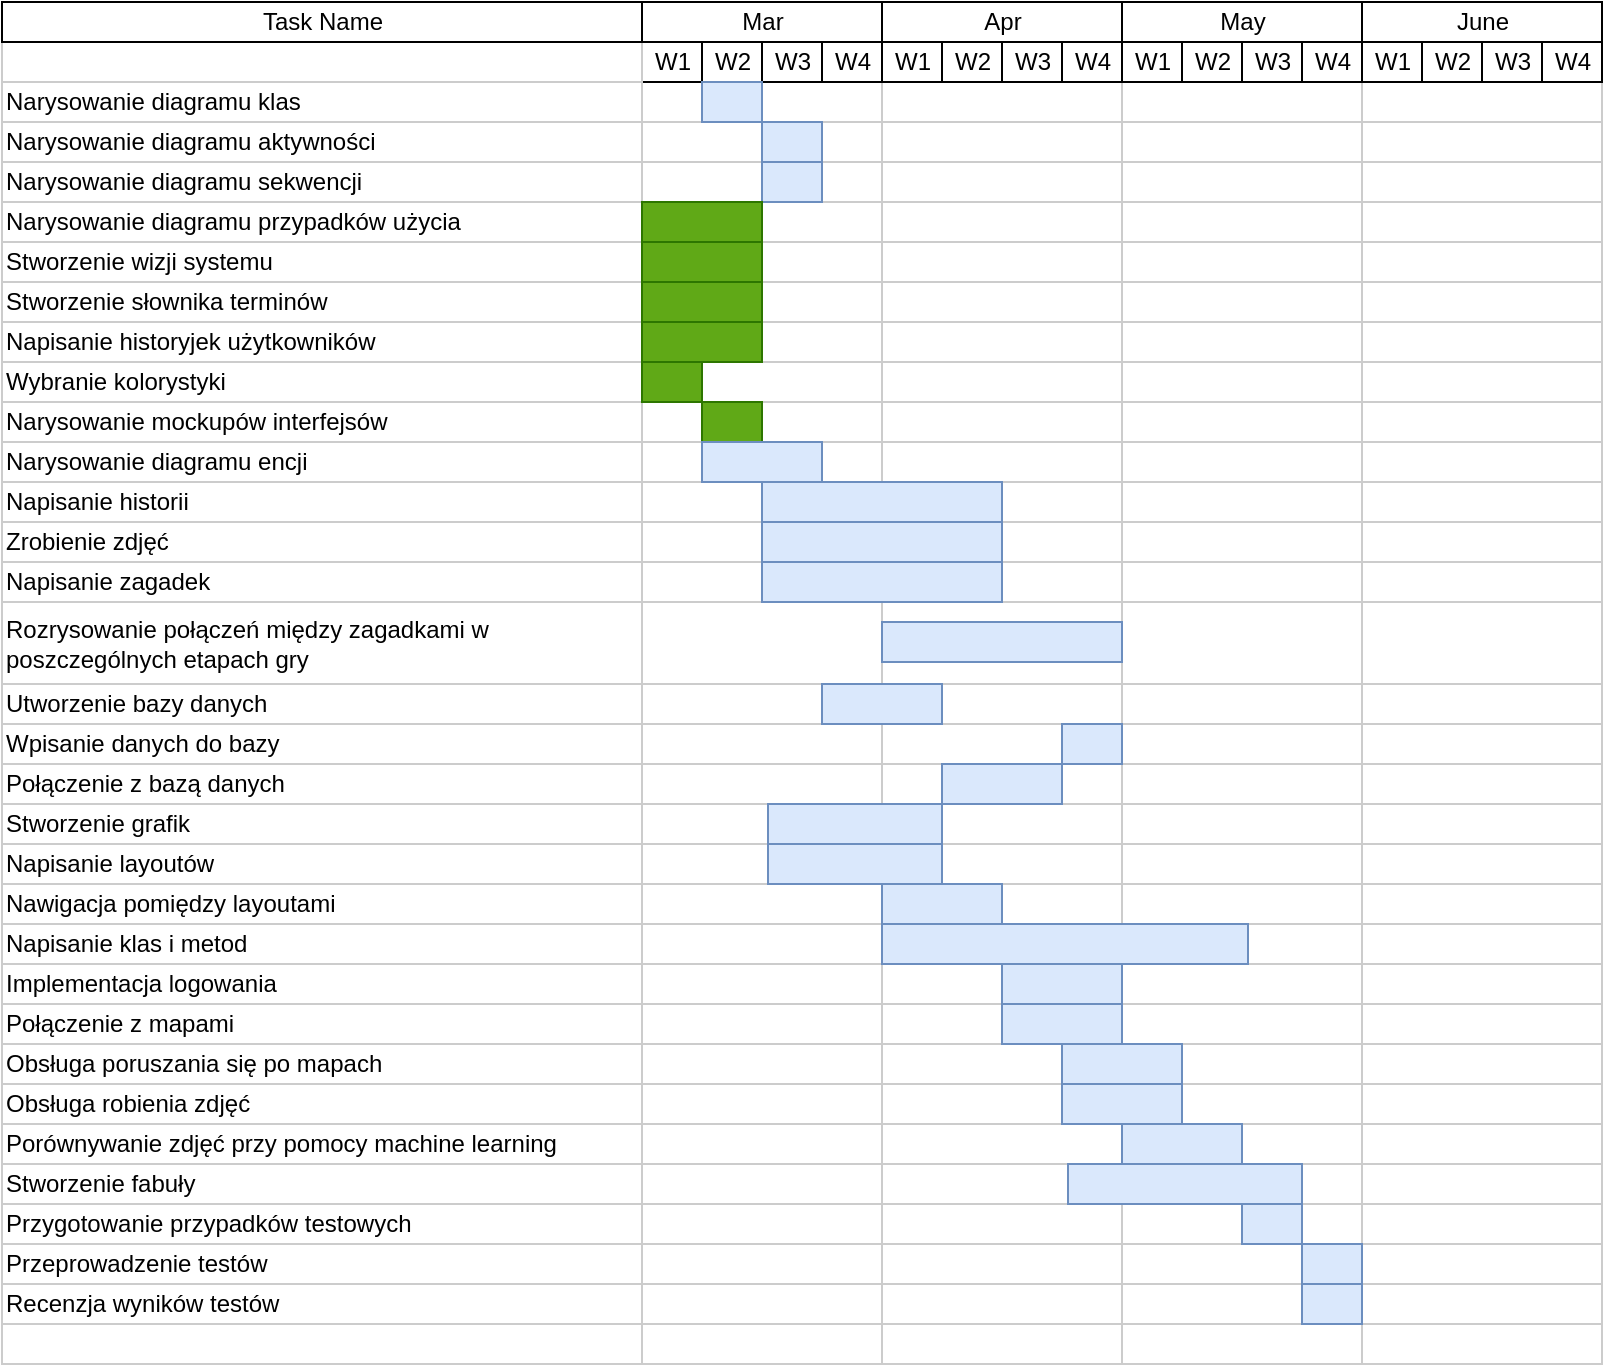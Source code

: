 <mxfile version="12.9.4" type="github">
  <diagram name="Page-1" id="2c4490ee-f0b8-94ab-5012-d5dc3445f7a3">
    <mxGraphModel dx="1038" dy="531" grid="1" gridSize="10" guides="1" tooltips="1" connect="0" arrows="1" fold="1" page="1" pageScale="1.5" pageWidth="1169" pageHeight="826" background="#ffffff" math="0" shadow="0">
      <root>
        <mxCell id="0" style=";html=1;" />
        <mxCell id="1" style=";html=1;" parent="0" />
        <mxCell id="67c90442a009f359-279" value="Mar" style="strokeWidth=1;fontStyle=0;html=1;" parent="1" vertex="1">
          <mxGeometry x="397" y="20" width="120" height="20" as="geometry" />
        </mxCell>
        <mxCell id="7a8b956e7d50b54d-104" value="Apr" style="strokeWidth=1;fontStyle=0;html=1;" parent="1" vertex="1">
          <mxGeometry x="517" y="20" width="120" height="20" as="geometry" />
        </mxCell>
        <mxCell id="7a8b956e7d50b54d-109" value="May" style="strokeWidth=1;fontStyle=0;html=1;" parent="1" vertex="1">
          <mxGeometry x="637" y="20" width="120" height="20" as="geometry" />
        </mxCell>
        <mxCell id="7a8b956e7d50b54d-114" value="June" style="strokeWidth=1;fontStyle=0;html=1;" parent="1" vertex="1">
          <mxGeometry x="757" y="20" width="120" height="20" as="geometry" />
        </mxCell>
        <mxCell id="7a8b956e7d50b54d-193" value="" style="align=left;strokeColor=#CCCCCC;html=1;" parent="1" vertex="1">
          <mxGeometry x="397" y="60" width="120" height="20" as="geometry" />
        </mxCell>
        <mxCell id="7a8b956e7d50b54d-194" value="" style="align=left;strokeColor=#CCCCCC;html=1;" parent="1" vertex="1">
          <mxGeometry x="397" y="80" width="120" height="20" as="geometry" />
        </mxCell>
        <mxCell id="7a8b956e7d50b54d-195" value="" style="align=left;strokeColor=#CCCCCC;html=1;" parent="1" vertex="1">
          <mxGeometry x="397" y="100" width="120" height="20" as="geometry" />
        </mxCell>
        <mxCell id="7a8b956e7d50b54d-196" value="" style="align=left;strokeColor=#CCCCCC;html=1;" parent="1" vertex="1">
          <mxGeometry x="397" y="120" width="120" height="20" as="geometry" />
        </mxCell>
        <mxCell id="7a8b956e7d50b54d-197" value="" style="align=left;strokeColor=#CCCCCC;html=1;" parent="1" vertex="1">
          <mxGeometry x="397" y="140" width="120" height="20" as="geometry" />
        </mxCell>
        <mxCell id="7a8b956e7d50b54d-198" value="" style="align=left;strokeColor=#CCCCCC;html=1;" parent="1" vertex="1">
          <mxGeometry x="397" y="160" width="120" height="20" as="geometry" />
        </mxCell>
        <mxCell id="7a8b956e7d50b54d-199" value="" style="align=left;strokeColor=#CCCCCC;html=1;" parent="1" vertex="1">
          <mxGeometry x="397" y="180" width="120" height="20" as="geometry" />
        </mxCell>
        <mxCell id="7a8b956e7d50b54d-200" value="" style="align=left;strokeColor=#CCCCCC;html=1;" parent="1" vertex="1">
          <mxGeometry x="397" y="200" width="120" height="20" as="geometry" />
        </mxCell>
        <mxCell id="7a8b956e7d50b54d-201" value="" style="align=left;strokeColor=#CCCCCC;html=1;" parent="1" vertex="1">
          <mxGeometry x="397" y="220" width="120" height="20" as="geometry" />
        </mxCell>
        <mxCell id="7a8b956e7d50b54d-202" value="" style="align=left;strokeColor=#CCCCCC;html=1;" parent="1" vertex="1">
          <mxGeometry x="397" y="240" width="120" height="20" as="geometry" />
        </mxCell>
        <mxCell id="7a8b956e7d50b54d-203" value="" style="align=left;strokeColor=#CCCCCC;html=1;" parent="1" vertex="1">
          <mxGeometry x="397" y="260" width="120" height="20" as="geometry" />
        </mxCell>
        <mxCell id="7a8b956e7d50b54d-204" value="" style="align=left;strokeColor=#CCCCCC;html=1;" parent="1" vertex="1">
          <mxGeometry x="397" y="280" width="120" height="20" as="geometry" />
        </mxCell>
        <mxCell id="7a8b956e7d50b54d-205" value="" style="align=left;strokeColor=#CCCCCC;html=1;" parent="1" vertex="1">
          <mxGeometry x="397" y="300" width="120" height="20" as="geometry" />
        </mxCell>
        <mxCell id="7a8b956e7d50b54d-206" value="" style="align=left;strokeColor=#CCCCCC;html=1;" parent="1" vertex="1">
          <mxGeometry x="397" y="320" width="120" height="41" as="geometry" />
        </mxCell>
        <mxCell id="7a8b956e7d50b54d-207" value="" style="align=left;strokeColor=#CCCCCC;html=1;" parent="1" vertex="1">
          <mxGeometry x="397" y="361" width="120" height="20" as="geometry" />
        </mxCell>
        <mxCell id="7a8b956e7d50b54d-208" value="" style="align=left;strokeColor=#CCCCCC;html=1;" parent="1" vertex="1">
          <mxGeometry x="397" y="381" width="120" height="20" as="geometry" />
        </mxCell>
        <mxCell id="7a8b956e7d50b54d-209" value="" style="align=left;strokeColor=#CCCCCC;html=1;" parent="1" vertex="1">
          <mxGeometry x="517" y="60" width="120" height="20" as="geometry" />
        </mxCell>
        <mxCell id="7a8b956e7d50b54d-210" value="" style="align=left;strokeColor=#CCCCCC;html=1;" parent="1" vertex="1">
          <mxGeometry x="517" y="80" width="120" height="20" as="geometry" />
        </mxCell>
        <mxCell id="7a8b956e7d50b54d-211" value="" style="align=left;strokeColor=#CCCCCC;html=1;" parent="1" vertex="1">
          <mxGeometry x="517" y="100" width="120" height="20" as="geometry" />
        </mxCell>
        <mxCell id="7a8b956e7d50b54d-212" value="" style="align=left;strokeColor=#CCCCCC;html=1;" parent="1" vertex="1">
          <mxGeometry x="517" y="120" width="120" height="20" as="geometry" />
        </mxCell>
        <mxCell id="7a8b956e7d50b54d-213" value="" style="align=left;strokeColor=#CCCCCC;html=1;" parent="1" vertex="1">
          <mxGeometry x="517" y="140" width="120" height="20" as="geometry" />
        </mxCell>
        <mxCell id="7a8b956e7d50b54d-214" value="" style="align=left;strokeColor=#CCCCCC;html=1;" parent="1" vertex="1">
          <mxGeometry x="517" y="160" width="120" height="20" as="geometry" />
        </mxCell>
        <mxCell id="7a8b956e7d50b54d-215" value="" style="align=left;strokeColor=#CCCCCC;html=1;" parent="1" vertex="1">
          <mxGeometry x="517" y="180" width="120" height="20" as="geometry" />
        </mxCell>
        <mxCell id="7a8b956e7d50b54d-216" value="" style="align=left;strokeColor=#CCCCCC;html=1;" parent="1" vertex="1">
          <mxGeometry x="517" y="200" width="120" height="20" as="geometry" />
        </mxCell>
        <mxCell id="7a8b956e7d50b54d-217" value="" style="align=left;strokeColor=#CCCCCC;html=1;" parent="1" vertex="1">
          <mxGeometry x="517" y="220" width="120" height="20" as="geometry" />
        </mxCell>
        <mxCell id="7a8b956e7d50b54d-218" value="" style="align=left;strokeColor=#CCCCCC;html=1;" parent="1" vertex="1">
          <mxGeometry x="517" y="240" width="120" height="20" as="geometry" />
        </mxCell>
        <mxCell id="7a8b956e7d50b54d-219" value="" style="align=left;strokeColor=#CCCCCC;html=1;" parent="1" vertex="1">
          <mxGeometry x="517" y="260" width="120" height="20" as="geometry" />
        </mxCell>
        <mxCell id="7a8b956e7d50b54d-220" value="" style="align=left;strokeColor=#CCCCCC;html=1;" parent="1" vertex="1">
          <mxGeometry x="517" y="280" width="120" height="20" as="geometry" />
        </mxCell>
        <mxCell id="7a8b956e7d50b54d-221" value="" style="align=left;strokeColor=#CCCCCC;html=1;" parent="1" vertex="1">
          <mxGeometry x="517" y="300" width="120" height="20" as="geometry" />
        </mxCell>
        <mxCell id="7a8b956e7d50b54d-222" value="" style="align=left;strokeColor=#CCCCCC;html=1;" parent="1" vertex="1">
          <mxGeometry x="517" y="320" width="120" height="41" as="geometry" />
        </mxCell>
        <mxCell id="7a8b956e7d50b54d-223" value="" style="align=left;strokeColor=#CCCCCC;html=1;" parent="1" vertex="1">
          <mxGeometry x="517" y="361" width="120" height="20" as="geometry" />
        </mxCell>
        <mxCell id="7a8b956e7d50b54d-224" value="" style="align=left;strokeColor=#CCCCCC;html=1;" parent="1" vertex="1">
          <mxGeometry x="517" y="381" width="120" height="20" as="geometry" />
        </mxCell>
        <mxCell id="7a8b956e7d50b54d-225" value="" style="align=left;strokeColor=#CCCCCC;html=1;" parent="1" vertex="1">
          <mxGeometry x="637" y="60" width="120" height="20" as="geometry" />
        </mxCell>
        <mxCell id="7a8b956e7d50b54d-226" value="" style="align=left;strokeColor=#CCCCCC;html=1;" parent="1" vertex="1">
          <mxGeometry x="637" y="80" width="120" height="20" as="geometry" />
        </mxCell>
        <mxCell id="7a8b956e7d50b54d-227" value="" style="align=left;strokeColor=#CCCCCC;html=1;" parent="1" vertex="1">
          <mxGeometry x="637" y="100" width="120" height="20" as="geometry" />
        </mxCell>
        <mxCell id="7a8b956e7d50b54d-228" value="" style="align=left;strokeColor=#CCCCCC;html=1;" parent="1" vertex="1">
          <mxGeometry x="637" y="120" width="120" height="20" as="geometry" />
        </mxCell>
        <mxCell id="7a8b956e7d50b54d-229" value="" style="align=left;strokeColor=#CCCCCC;html=1;" parent="1" vertex="1">
          <mxGeometry x="637" y="140" width="120" height="20" as="geometry" />
        </mxCell>
        <mxCell id="7a8b956e7d50b54d-230" value="" style="align=left;strokeColor=#CCCCCC;html=1;" parent="1" vertex="1">
          <mxGeometry x="637" y="160" width="120" height="20" as="geometry" />
        </mxCell>
        <mxCell id="7a8b956e7d50b54d-231" value="" style="align=left;strokeColor=#CCCCCC;html=1;" parent="1" vertex="1">
          <mxGeometry x="637" y="180" width="120" height="20" as="geometry" />
        </mxCell>
        <mxCell id="7a8b956e7d50b54d-232" value="" style="align=left;strokeColor=#CCCCCC;html=1;" parent="1" vertex="1">
          <mxGeometry x="637" y="200" width="120" height="20" as="geometry" />
        </mxCell>
        <mxCell id="7a8b956e7d50b54d-233" value="" style="align=left;strokeColor=#CCCCCC;html=1;" parent="1" vertex="1">
          <mxGeometry x="637" y="220" width="120" height="20" as="geometry" />
        </mxCell>
        <mxCell id="7a8b956e7d50b54d-234" value="" style="align=left;strokeColor=#CCCCCC;html=1;" parent="1" vertex="1">
          <mxGeometry x="637" y="240" width="120" height="20" as="geometry" />
        </mxCell>
        <mxCell id="7a8b956e7d50b54d-235" value="" style="align=left;strokeColor=#CCCCCC;html=1;" parent="1" vertex="1">
          <mxGeometry x="637" y="260" width="120" height="20" as="geometry" />
        </mxCell>
        <mxCell id="7a8b956e7d50b54d-236" value="" style="align=left;strokeColor=#CCCCCC;html=1;" parent="1" vertex="1">
          <mxGeometry x="637" y="280" width="120" height="20" as="geometry" />
        </mxCell>
        <mxCell id="7a8b956e7d50b54d-237" value="" style="align=left;strokeColor=#CCCCCC;html=1;" parent="1" vertex="1">
          <mxGeometry x="637" y="300" width="120" height="20" as="geometry" />
        </mxCell>
        <mxCell id="7a8b956e7d50b54d-238" value="" style="align=left;strokeColor=#CCCCCC;html=1;" parent="1" vertex="1">
          <mxGeometry x="637" y="320" width="120" height="41" as="geometry" />
        </mxCell>
        <mxCell id="7a8b956e7d50b54d-239" value="" style="align=left;strokeColor=#CCCCCC;html=1;" parent="1" vertex="1">
          <mxGeometry x="637" y="361" width="120" height="20" as="geometry" />
        </mxCell>
        <mxCell id="7a8b956e7d50b54d-240" value="" style="align=left;strokeColor=#CCCCCC;html=1;" parent="1" vertex="1">
          <mxGeometry x="637" y="381" width="120" height="20" as="geometry" />
        </mxCell>
        <mxCell id="7a8b956e7d50b54d-241" value="" style="align=left;strokeColor=#CCCCCC;html=1;" parent="1" vertex="1">
          <mxGeometry x="757" y="60" width="120" height="20" as="geometry" />
        </mxCell>
        <mxCell id="7a8b956e7d50b54d-242" value="" style="align=left;strokeColor=#CCCCCC;html=1;" parent="1" vertex="1">
          <mxGeometry x="757" y="80" width="120" height="20" as="geometry" />
        </mxCell>
        <mxCell id="7a8b956e7d50b54d-243" value="" style="align=left;strokeColor=#CCCCCC;html=1;" parent="1" vertex="1">
          <mxGeometry x="757" y="100" width="120" height="20" as="geometry" />
        </mxCell>
        <mxCell id="7a8b956e7d50b54d-244" value="" style="align=left;strokeColor=#CCCCCC;html=1;" parent="1" vertex="1">
          <mxGeometry x="757" y="120" width="120" height="20" as="geometry" />
        </mxCell>
        <mxCell id="7a8b956e7d50b54d-245" value="" style="align=left;strokeColor=#CCCCCC;html=1;" parent="1" vertex="1">
          <mxGeometry x="757" y="140" width="120" height="20" as="geometry" />
        </mxCell>
        <mxCell id="7a8b956e7d50b54d-246" value="" style="align=left;strokeColor=#CCCCCC;html=1;" parent="1" vertex="1">
          <mxGeometry x="757" y="160" width="120" height="20" as="geometry" />
        </mxCell>
        <mxCell id="7a8b956e7d50b54d-247" value="" style="align=left;strokeColor=#CCCCCC;html=1;" parent="1" vertex="1">
          <mxGeometry x="757" y="180" width="120" height="20" as="geometry" />
        </mxCell>
        <mxCell id="7a8b956e7d50b54d-248" value="" style="align=left;strokeColor=#CCCCCC;html=1;" parent="1" vertex="1">
          <mxGeometry x="757" y="200" width="120" height="20" as="geometry" />
        </mxCell>
        <mxCell id="7a8b956e7d50b54d-249" value="" style="align=left;strokeColor=#CCCCCC;html=1;" parent="1" vertex="1">
          <mxGeometry x="757" y="220" width="120" height="20" as="geometry" />
        </mxCell>
        <mxCell id="7a8b956e7d50b54d-250" value="" style="align=left;strokeColor=#CCCCCC;html=1;" parent="1" vertex="1">
          <mxGeometry x="757" y="240" width="120" height="20" as="geometry" />
        </mxCell>
        <mxCell id="7a8b956e7d50b54d-251" value="" style="align=left;strokeColor=#CCCCCC;html=1;" parent="1" vertex="1">
          <mxGeometry x="757" y="260" width="120" height="20" as="geometry" />
        </mxCell>
        <mxCell id="7a8b956e7d50b54d-252" value="" style="align=left;strokeColor=#CCCCCC;html=1;" parent="1" vertex="1">
          <mxGeometry x="757" y="280" width="120" height="20" as="geometry" />
        </mxCell>
        <mxCell id="7a8b956e7d50b54d-253" value="" style="align=left;strokeColor=#CCCCCC;html=1;" parent="1" vertex="1">
          <mxGeometry x="757" y="300" width="120" height="20" as="geometry" />
        </mxCell>
        <mxCell id="7a8b956e7d50b54d-254" value="" style="align=left;strokeColor=#CCCCCC;html=1;" parent="1" vertex="1">
          <mxGeometry x="757" y="320" width="120" height="41" as="geometry" />
        </mxCell>
        <mxCell id="7a8b956e7d50b54d-255" value="" style="align=left;strokeColor=#CCCCCC;html=1;" parent="1" vertex="1">
          <mxGeometry x="757" y="361" width="120" height="20" as="geometry" />
        </mxCell>
        <mxCell id="7a8b956e7d50b54d-256" value="" style="align=left;strokeColor=#CCCCCC;html=1;" parent="1" vertex="1">
          <mxGeometry x="757" y="381" width="120" height="20" as="geometry" />
        </mxCell>
        <mxCell id="7a8b956e7d50b54d-100" value="W1" style="strokeWidth=1;fontStyle=0;html=1;" parent="1" vertex="1">
          <mxGeometry x="397" y="40" width="30" height="20" as="geometry" />
        </mxCell>
        <mxCell id="7a8b956e7d50b54d-101" value="W2" style="strokeWidth=1;fontStyle=0;html=1;imageWidth=24;" parent="1" vertex="1">
          <mxGeometry x="427" y="40" width="30" height="20" as="geometry" />
        </mxCell>
        <mxCell id="7a8b956e7d50b54d-102" value="W3" style="strokeWidth=1;fontStyle=0;html=1;" parent="1" vertex="1">
          <mxGeometry x="457" y="40" width="30" height="20" as="geometry" />
        </mxCell>
        <mxCell id="7a8b956e7d50b54d-103" value="W4" style="strokeWidth=1;fontStyle=0;html=1;" parent="1" vertex="1">
          <mxGeometry x="487" y="40" width="30" height="20" as="geometry" />
        </mxCell>
        <mxCell id="7a8b956e7d50b54d-105" value="W1" style="strokeWidth=1;fontStyle=0;html=1;" parent="1" vertex="1">
          <mxGeometry x="517" y="40" width="30" height="20" as="geometry" />
        </mxCell>
        <mxCell id="7a8b956e7d50b54d-106" value="W2" style="strokeWidth=1;fontStyle=0;html=1;" parent="1" vertex="1">
          <mxGeometry x="547" y="40" width="30" height="20" as="geometry" />
        </mxCell>
        <mxCell id="7a8b956e7d50b54d-107" value="W3" style="strokeWidth=1;fontStyle=0;html=1;" parent="1" vertex="1">
          <mxGeometry x="577" y="40" width="30" height="20" as="geometry" />
        </mxCell>
        <mxCell id="7a8b956e7d50b54d-108" value="W4" style="strokeWidth=1;fontStyle=0;html=1;" parent="1" vertex="1">
          <mxGeometry x="607" y="40" width="30" height="20" as="geometry" />
        </mxCell>
        <mxCell id="7a8b956e7d50b54d-110" value="W1" style="strokeWidth=1;fontStyle=0;html=1;" parent="1" vertex="1">
          <mxGeometry x="637" y="40" width="30" height="20" as="geometry" />
        </mxCell>
        <mxCell id="7a8b956e7d50b54d-111" value="W2" style="strokeWidth=1;fontStyle=0;html=1;" parent="1" vertex="1">
          <mxGeometry x="667" y="40" width="30" height="20" as="geometry" />
        </mxCell>
        <mxCell id="7a8b956e7d50b54d-112" value="W3" style="strokeWidth=1;fontStyle=0;html=1;" parent="1" vertex="1">
          <mxGeometry x="697" y="40" width="30" height="20" as="geometry" />
        </mxCell>
        <mxCell id="7a8b956e7d50b54d-113" value="W4" style="strokeWidth=1;fontStyle=0;html=1;" parent="1" vertex="1">
          <mxGeometry x="727" y="40" width="30" height="20" as="geometry" />
        </mxCell>
        <mxCell id="7a8b956e7d50b54d-115" value="W1" style="strokeWidth=1;fontStyle=0;html=1;" parent="1" vertex="1">
          <mxGeometry x="757" y="40" width="30" height="20" as="geometry" />
        </mxCell>
        <mxCell id="7a8b956e7d50b54d-116" value="W2" style="strokeWidth=1;fontStyle=0;html=1;" parent="1" vertex="1">
          <mxGeometry x="787" y="40" width="30" height="20" as="geometry" />
        </mxCell>
        <mxCell id="7a8b956e7d50b54d-117" value="W3" style="strokeWidth=1;fontStyle=0;html=1;" parent="1" vertex="1">
          <mxGeometry x="817" y="40" width="30" height="20" as="geometry" />
        </mxCell>
        <mxCell id="7a8b956e7d50b54d-118" value="W4" style="strokeWidth=1;fontStyle=0;html=1;" parent="1" vertex="1">
          <mxGeometry x="847" y="40" width="30" height="20" as="geometry" />
        </mxCell>
        <mxCell id="7a8b956e7d50b54d-358" value="" style="align=left;strokeColor=#6c8ebf;html=1;fillColor=#dae8fc;" parent="1" vertex="1">
          <mxGeometry x="427" y="60" width="30" height="20" as="geometry" />
        </mxCell>
        <mxCell id="7a8b956e7d50b54d-359" value="" style="align=left;strokeColor=#6c8ebf;html=1;fillColor=#dae8fc;" parent="1" vertex="1">
          <mxGeometry x="457" y="80" width="30" height="20" as="geometry" />
        </mxCell>
        <mxCell id="7a8b956e7d50b54d-360" value="" style="align=left;strokeColor=#6c8ebf;html=1;fillColor=#dae8fc;" parent="1" vertex="1">
          <mxGeometry x="457" y="100" width="30" height="20" as="geometry" />
        </mxCell>
        <mxCell id="xku63MTmwabZHnDBrseJ-1" value="" style="align=left;strokeColor=#CCCCCC;html=1;" parent="1" vertex="1">
          <mxGeometry x="77.0" y="40.0" width="320.0" height="20.0" as="geometry" />
        </mxCell>
        <mxCell id="xku63MTmwabZHnDBrseJ-2" value="Narysowanie diagramu klas" style="align=left;strokeColor=#CCCCCC;html=1;" parent="1" vertex="1">
          <mxGeometry x="77" y="60.0" width="320" height="20" as="geometry" />
        </mxCell>
        <mxCell id="xku63MTmwabZHnDBrseJ-3" value="Narysowanie diagramu aktywności" style="align=left;strokeColor=#CCCCCC;html=1;" parent="1" vertex="1">
          <mxGeometry x="77.0" y="80.0" width="320.0" height="20" as="geometry" />
        </mxCell>
        <mxCell id="xku63MTmwabZHnDBrseJ-4" value="Narysowanie diagramu sekwencji" style="align=left;strokeColor=#CCCCCC;html=1;" parent="1" vertex="1">
          <mxGeometry x="77.0" y="100.0" width="320.0" height="20" as="geometry" />
        </mxCell>
        <mxCell id="xku63MTmwabZHnDBrseJ-5" value="Narysowanie diagramu przypadków użycia" style="align=left;strokeColor=#CCCCCC;html=1;" parent="1" vertex="1">
          <mxGeometry x="77.0" y="120.0" width="320.0" height="20" as="geometry" />
        </mxCell>
        <mxCell id="xku63MTmwabZHnDBrseJ-6" value="Stworzenie wizji systemu" style="align=left;strokeColor=#CCCCCC;html=1;" parent="1" vertex="1">
          <mxGeometry x="77.0" y="140.0" width="320.0" height="20" as="geometry" />
        </mxCell>
        <mxCell id="xku63MTmwabZHnDBrseJ-7" value="Task Name" style="strokeWidth=1;fontStyle=0;html=1;" parent="1" vertex="1">
          <mxGeometry x="77" y="20" width="320" height="20" as="geometry" />
        </mxCell>
        <mxCell id="xku63MTmwabZHnDBrseJ-8" value="Stworzenie słownika terminów" style="align=left;strokeColor=#CCCCCC;html=1;" parent="1" vertex="1">
          <mxGeometry x="77.0" y="160.0" width="320.0" height="20" as="geometry" />
        </mxCell>
        <mxCell id="xku63MTmwabZHnDBrseJ-9" value="Napisanie historyjek użytkowników" style="align=left;strokeColor=#CCCCCC;html=1;" parent="1" vertex="1">
          <mxGeometry x="77.0" y="180.0" width="320.0" height="20" as="geometry" />
        </mxCell>
        <mxCell id="xku63MTmwabZHnDBrseJ-10" value="Wybranie kolorystyki" style="align=left;strokeColor=#CCCCCC;html=1;" parent="1" vertex="1">
          <mxGeometry x="77.0" y="200.0" width="320.0" height="20" as="geometry" />
        </mxCell>
        <mxCell id="xku63MTmwabZHnDBrseJ-13" value="Narysowanie mockupów interfejsów" style="align=left;strokeColor=#CCCCCC;html=1;" parent="1" vertex="1">
          <mxGeometry x="77.0" y="220.0" width="320.0" height="20" as="geometry" />
        </mxCell>
        <mxCell id="xku63MTmwabZHnDBrseJ-14" value="Narysowanie diagramu encji" style="align=left;strokeColor=#CCCCCC;html=1;" parent="1" vertex="1">
          <mxGeometry x="77.0" y="240.0" width="320.0" height="20" as="geometry" />
        </mxCell>
        <mxCell id="xku63MTmwabZHnDBrseJ-15" value="Napisanie historii&amp;nbsp;" style="align=left;strokeColor=#CCCCCC;html=1;" parent="1" vertex="1">
          <mxGeometry x="77.0" y="260.0" width="320.0" height="20" as="geometry" />
        </mxCell>
        <mxCell id="xku63MTmwabZHnDBrseJ-16" value="Zrobienie zdjęć" style="align=left;strokeColor=#CCCCCC;html=1;" parent="1" vertex="1">
          <mxGeometry x="77.0" y="280.0" width="320.0" height="20" as="geometry" />
        </mxCell>
        <mxCell id="xku63MTmwabZHnDBrseJ-17" value="Napisanie zagadek" style="align=left;strokeColor=#CCCCCC;html=1;" parent="1" vertex="1">
          <mxGeometry x="77.0" y="300.0" width="320.0" height="20" as="geometry" />
        </mxCell>
        <mxCell id="xku63MTmwabZHnDBrseJ-18" value="Rozrysowanie połączeń między zagadkami w &lt;br&gt;poszczególnych etapach gry" style="align=left;strokeColor=#CCCCCC;html=1;" parent="1" vertex="1">
          <mxGeometry x="77" y="320" width="320" height="41" as="geometry" />
        </mxCell>
        <mxCell id="xku63MTmwabZHnDBrseJ-19" value="Utworzenie bazy danych" style="align=left;strokeColor=#CCCCCC;html=1;" parent="1" vertex="1">
          <mxGeometry x="77.0" y="361.0" width="320.0" height="20" as="geometry" />
        </mxCell>
        <mxCell id="xku63MTmwabZHnDBrseJ-20" value="Wpisanie danych do bazy" style="align=left;strokeColor=#CCCCCC;html=1;" parent="1" vertex="1">
          <mxGeometry x="77.0" y="381.0" width="320.0" height="20" as="geometry" />
        </mxCell>
        <mxCell id="xku63MTmwabZHnDBrseJ-21" value="" style="align=left;strokeColor=#CCCCCC;html=1;" parent="1" vertex="1">
          <mxGeometry x="397" y="401" width="120" height="20" as="geometry" />
        </mxCell>
        <mxCell id="xku63MTmwabZHnDBrseJ-22" value="" style="align=left;strokeColor=#CCCCCC;html=1;" parent="1" vertex="1">
          <mxGeometry x="397" y="421" width="120" height="20" as="geometry" />
        </mxCell>
        <mxCell id="xku63MTmwabZHnDBrseJ-23" value="" style="align=left;strokeColor=#CCCCCC;html=1;" parent="1" vertex="1">
          <mxGeometry x="397" y="441" width="120" height="20" as="geometry" />
        </mxCell>
        <mxCell id="xku63MTmwabZHnDBrseJ-24" value="" style="align=left;strokeColor=#CCCCCC;html=1;" parent="1" vertex="1">
          <mxGeometry x="397" y="461" width="120" height="20" as="geometry" />
        </mxCell>
        <mxCell id="xku63MTmwabZHnDBrseJ-25" value="" style="align=left;strokeColor=#CCCCCC;html=1;" parent="1" vertex="1">
          <mxGeometry x="397" y="481" width="120" height="20" as="geometry" />
        </mxCell>
        <mxCell id="xku63MTmwabZHnDBrseJ-26" value="" style="align=left;strokeColor=#CCCCCC;html=1;" parent="1" vertex="1">
          <mxGeometry x="397" y="501" width="120" height="20" as="geometry" />
        </mxCell>
        <mxCell id="xku63MTmwabZHnDBrseJ-27" value="" style="align=left;strokeColor=#CCCCCC;html=1;" parent="1" vertex="1">
          <mxGeometry x="397" y="521" width="120" height="20" as="geometry" />
        </mxCell>
        <mxCell id="xku63MTmwabZHnDBrseJ-28" value="" style="align=left;strokeColor=#CCCCCC;html=1;" parent="1" vertex="1">
          <mxGeometry x="397" y="541" width="120" height="20" as="geometry" />
        </mxCell>
        <mxCell id="xku63MTmwabZHnDBrseJ-29" value="" style="align=left;strokeColor=#CCCCCC;html=1;" parent="1" vertex="1">
          <mxGeometry x="517" y="401" width="120" height="20" as="geometry" />
        </mxCell>
        <mxCell id="xku63MTmwabZHnDBrseJ-30" value="" style="align=left;strokeColor=#CCCCCC;html=1;" parent="1" vertex="1">
          <mxGeometry x="517" y="421" width="120" height="20" as="geometry" />
        </mxCell>
        <mxCell id="xku63MTmwabZHnDBrseJ-31" value="" style="align=left;strokeColor=#CCCCCC;html=1;" parent="1" vertex="1">
          <mxGeometry x="517" y="441" width="120" height="20" as="geometry" />
        </mxCell>
        <mxCell id="xku63MTmwabZHnDBrseJ-32" value="" style="align=left;strokeColor=#CCCCCC;html=1;" parent="1" vertex="1">
          <mxGeometry x="517" y="461" width="120" height="20" as="geometry" />
        </mxCell>
        <mxCell id="xku63MTmwabZHnDBrseJ-33" value="" style="align=left;strokeColor=#CCCCCC;html=1;" parent="1" vertex="1">
          <mxGeometry x="517" y="481" width="120" height="20" as="geometry" />
        </mxCell>
        <mxCell id="xku63MTmwabZHnDBrseJ-34" value="" style="align=left;strokeColor=#CCCCCC;html=1;" parent="1" vertex="1">
          <mxGeometry x="517" y="501" width="120" height="20" as="geometry" />
        </mxCell>
        <mxCell id="xku63MTmwabZHnDBrseJ-35" value="" style="align=left;strokeColor=#CCCCCC;html=1;" parent="1" vertex="1">
          <mxGeometry x="517" y="521" width="120" height="20" as="geometry" />
        </mxCell>
        <mxCell id="xku63MTmwabZHnDBrseJ-36" value="" style="align=left;strokeColor=#CCCCCC;html=1;" parent="1" vertex="1">
          <mxGeometry x="517" y="541" width="120" height="20" as="geometry" />
        </mxCell>
        <mxCell id="xku63MTmwabZHnDBrseJ-37" value="" style="align=left;strokeColor=#CCCCCC;html=1;" parent="1" vertex="1">
          <mxGeometry x="637" y="401" width="120" height="20" as="geometry" />
        </mxCell>
        <mxCell id="xku63MTmwabZHnDBrseJ-38" value="" style="align=left;strokeColor=#CCCCCC;html=1;" parent="1" vertex="1">
          <mxGeometry x="637" y="421" width="120" height="20" as="geometry" />
        </mxCell>
        <mxCell id="xku63MTmwabZHnDBrseJ-39" value="" style="align=left;strokeColor=#CCCCCC;html=1;" parent="1" vertex="1">
          <mxGeometry x="637" y="441" width="120" height="20" as="geometry" />
        </mxCell>
        <mxCell id="xku63MTmwabZHnDBrseJ-40" value="" style="align=left;strokeColor=#CCCCCC;html=1;" parent="1" vertex="1">
          <mxGeometry x="637" y="461" width="120" height="20" as="geometry" />
        </mxCell>
        <mxCell id="xku63MTmwabZHnDBrseJ-41" value="" style="align=left;strokeColor=#CCCCCC;html=1;" parent="1" vertex="1">
          <mxGeometry x="637" y="481" width="120" height="20" as="geometry" />
        </mxCell>
        <mxCell id="xku63MTmwabZHnDBrseJ-42" value="" style="align=left;strokeColor=#CCCCCC;html=1;" parent="1" vertex="1">
          <mxGeometry x="637" y="501" width="120" height="20" as="geometry" />
        </mxCell>
        <mxCell id="xku63MTmwabZHnDBrseJ-43" value="" style="align=left;strokeColor=#CCCCCC;html=1;" parent="1" vertex="1">
          <mxGeometry x="637" y="521" width="120" height="20" as="geometry" />
        </mxCell>
        <mxCell id="xku63MTmwabZHnDBrseJ-44" value="" style="align=left;strokeColor=#CCCCCC;html=1;" parent="1" vertex="1">
          <mxGeometry x="637" y="541" width="120" height="20" as="geometry" />
        </mxCell>
        <mxCell id="xku63MTmwabZHnDBrseJ-45" value="" style="align=left;strokeColor=#CCCCCC;html=1;" parent="1" vertex="1">
          <mxGeometry x="757" y="401" width="120" height="20" as="geometry" />
        </mxCell>
        <mxCell id="xku63MTmwabZHnDBrseJ-46" value="" style="align=left;strokeColor=#CCCCCC;html=1;" parent="1" vertex="1">
          <mxGeometry x="757" y="421" width="120" height="20" as="geometry" />
        </mxCell>
        <mxCell id="xku63MTmwabZHnDBrseJ-47" value="" style="align=left;strokeColor=#CCCCCC;html=1;" parent="1" vertex="1">
          <mxGeometry x="757" y="441" width="120" height="20" as="geometry" />
        </mxCell>
        <mxCell id="xku63MTmwabZHnDBrseJ-48" value="" style="align=left;strokeColor=#CCCCCC;html=1;" parent="1" vertex="1">
          <mxGeometry x="757" y="461" width="120" height="20" as="geometry" />
        </mxCell>
        <mxCell id="xku63MTmwabZHnDBrseJ-49" value="" style="align=left;strokeColor=#CCCCCC;html=1;" parent="1" vertex="1">
          <mxGeometry x="757" y="481" width="120" height="20" as="geometry" />
        </mxCell>
        <mxCell id="xku63MTmwabZHnDBrseJ-50" value="" style="align=left;strokeColor=#CCCCCC;html=1;" parent="1" vertex="1">
          <mxGeometry x="757" y="501" width="120" height="20" as="geometry" />
        </mxCell>
        <mxCell id="xku63MTmwabZHnDBrseJ-51" value="" style="align=left;strokeColor=#CCCCCC;html=1;" parent="1" vertex="1">
          <mxGeometry x="757" y="521" width="120" height="20" as="geometry" />
        </mxCell>
        <mxCell id="xku63MTmwabZHnDBrseJ-52" value="" style="align=left;strokeColor=#CCCCCC;html=1;" parent="1" vertex="1">
          <mxGeometry x="757" y="541" width="120" height="20" as="geometry" />
        </mxCell>
        <mxCell id="xku63MTmwabZHnDBrseJ-55" value="Połączenie z bazą danych" style="align=left;strokeColor=#CCCCCC;html=1;" parent="1" vertex="1">
          <mxGeometry x="77.0" y="401.0" width="320.0" height="20" as="geometry" />
        </mxCell>
        <mxCell id="xku63MTmwabZHnDBrseJ-56" value="Stworzenie grafik" style="align=left;strokeColor=#CCCCCC;html=1;" parent="1" vertex="1">
          <mxGeometry x="77.0" y="421.0" width="320.0" height="20" as="geometry" />
        </mxCell>
        <mxCell id="xku63MTmwabZHnDBrseJ-57" value="Napisanie layoutów" style="align=left;strokeColor=#CCCCCC;html=1;" parent="1" vertex="1">
          <mxGeometry x="77.0" y="441.0" width="320.0" height="20" as="geometry" />
        </mxCell>
        <mxCell id="xku63MTmwabZHnDBrseJ-58" value="Nawigacja pomiędzy layoutami" style="align=left;strokeColor=#CCCCCC;html=1;" parent="1" vertex="1">
          <mxGeometry x="77.0" y="461.0" width="320.0" height="20" as="geometry" />
        </mxCell>
        <mxCell id="xku63MTmwabZHnDBrseJ-59" value="Napisanie klas i metod" style="align=left;strokeColor=#CCCCCC;html=1;" parent="1" vertex="1">
          <mxGeometry x="77.0" y="481.0" width="320.0" height="20" as="geometry" />
        </mxCell>
        <mxCell id="xku63MTmwabZHnDBrseJ-60" value="Implementacja logowania" style="align=left;strokeColor=#CCCCCC;html=1;" parent="1" vertex="1">
          <mxGeometry x="77.0" y="501.0" width="320.0" height="20" as="geometry" />
        </mxCell>
        <mxCell id="xku63MTmwabZHnDBrseJ-61" value="Połączenie z mapami" style="align=left;strokeColor=#CCCCCC;html=1;" parent="1" vertex="1">
          <mxGeometry x="77.0" y="521.0" width="320.0" height="20" as="geometry" />
        </mxCell>
        <mxCell id="xku63MTmwabZHnDBrseJ-62" value="Obsługa poruszania się po mapach" style="align=left;strokeColor=#CCCCCC;html=1;" parent="1" vertex="1">
          <mxGeometry x="77.0" y="541.0" width="320.0" height="20" as="geometry" />
        </mxCell>
        <mxCell id="xku63MTmwabZHnDBrseJ-153" value="" style="align=left;strokeColor=#CCCCCC;html=1;" parent="1" vertex="1">
          <mxGeometry x="397" y="561" width="120" height="20" as="geometry" />
        </mxCell>
        <mxCell id="xku63MTmwabZHnDBrseJ-154" value="" style="align=left;strokeColor=#CCCCCC;html=1;" parent="1" vertex="1">
          <mxGeometry x="397" y="581" width="120" height="20" as="geometry" />
        </mxCell>
        <mxCell id="xku63MTmwabZHnDBrseJ-155" value="" style="align=left;strokeColor=#CCCCCC;html=1;" parent="1" vertex="1">
          <mxGeometry x="517" y="561" width="120" height="20" as="geometry" />
        </mxCell>
        <mxCell id="xku63MTmwabZHnDBrseJ-156" value="" style="align=left;strokeColor=#CCCCCC;html=1;" parent="1" vertex="1">
          <mxGeometry x="517" y="581" width="120" height="20" as="geometry" />
        </mxCell>
        <mxCell id="xku63MTmwabZHnDBrseJ-157" value="" style="align=left;strokeColor=#CCCCCC;html=1;" parent="1" vertex="1">
          <mxGeometry x="637" y="561" width="120" height="20" as="geometry" />
        </mxCell>
        <mxCell id="xku63MTmwabZHnDBrseJ-158" value="" style="align=left;strokeColor=#CCCCCC;html=1;" parent="1" vertex="1">
          <mxGeometry x="637" y="581" width="120" height="20" as="geometry" />
        </mxCell>
        <mxCell id="xku63MTmwabZHnDBrseJ-159" value="" style="align=left;strokeColor=#CCCCCC;html=1;" parent="1" vertex="1">
          <mxGeometry x="757" y="561" width="120" height="20" as="geometry" />
        </mxCell>
        <mxCell id="xku63MTmwabZHnDBrseJ-160" value="" style="align=left;strokeColor=#CCCCCC;html=1;" parent="1" vertex="1">
          <mxGeometry x="757" y="581" width="120" height="20" as="geometry" />
        </mxCell>
        <mxCell id="xku63MTmwabZHnDBrseJ-161" value="Obsługa robienia zdjęć" style="align=left;strokeColor=#CCCCCC;html=1;" parent="1" vertex="1">
          <mxGeometry x="77.0" y="561.0" width="320.0" height="20" as="geometry" />
        </mxCell>
        <mxCell id="xku63MTmwabZHnDBrseJ-162" value="Porównywanie zdjęć przy pomocy machine learning" style="align=left;strokeColor=#CCCCCC;html=1;" parent="1" vertex="1">
          <mxGeometry x="77.0" y="581.0" width="320.0" height="20" as="geometry" />
        </mxCell>
        <mxCell id="xku63MTmwabZHnDBrseJ-163" value="" style="align=left;strokeColor=#CCCCCC;html=1;" parent="1" vertex="1">
          <mxGeometry x="397" y="601" width="120" height="20" as="geometry" />
        </mxCell>
        <mxCell id="xku63MTmwabZHnDBrseJ-164" value="" style="align=left;strokeColor=#CCCCCC;html=1;" parent="1" vertex="1">
          <mxGeometry x="397" y="621" width="120" height="20" as="geometry" />
        </mxCell>
        <mxCell id="xku63MTmwabZHnDBrseJ-165" value="" style="align=left;strokeColor=#CCCCCC;html=1;" parent="1" vertex="1">
          <mxGeometry x="397" y="641" width="120" height="20" as="geometry" />
        </mxCell>
        <mxCell id="xku63MTmwabZHnDBrseJ-166" value="" style="align=left;strokeColor=#CCCCCC;html=1;" parent="1" vertex="1">
          <mxGeometry x="397" y="661" width="120" height="20" as="geometry" />
        </mxCell>
        <mxCell id="xku63MTmwabZHnDBrseJ-167" value="" style="align=left;strokeColor=#CCCCCC;html=1;" parent="1" vertex="1">
          <mxGeometry x="397" y="681" width="120" height="20" as="geometry" />
        </mxCell>
        <mxCell id="xku63MTmwabZHnDBrseJ-171" value="" style="align=left;strokeColor=#CCCCCC;html=1;" parent="1" vertex="1">
          <mxGeometry x="517" y="601" width="120" height="20" as="geometry" />
        </mxCell>
        <mxCell id="xku63MTmwabZHnDBrseJ-172" value="" style="align=left;strokeColor=#CCCCCC;html=1;" parent="1" vertex="1">
          <mxGeometry x="517" y="621" width="120" height="20" as="geometry" />
        </mxCell>
        <mxCell id="xku63MTmwabZHnDBrseJ-173" value="" style="align=left;strokeColor=#CCCCCC;html=1;" parent="1" vertex="1">
          <mxGeometry x="517" y="641" width="120" height="20" as="geometry" />
        </mxCell>
        <mxCell id="xku63MTmwabZHnDBrseJ-174" value="" style="align=left;strokeColor=#CCCCCC;html=1;" parent="1" vertex="1">
          <mxGeometry x="517" y="661" width="120" height="20" as="geometry" />
        </mxCell>
        <mxCell id="xku63MTmwabZHnDBrseJ-175" value="" style="align=left;strokeColor=#CCCCCC;html=1;" parent="1" vertex="1">
          <mxGeometry x="517" y="681" width="120" height="20" as="geometry" />
        </mxCell>
        <mxCell id="xku63MTmwabZHnDBrseJ-179" value="" style="align=left;strokeColor=#CCCCCC;html=1;" parent="1" vertex="1">
          <mxGeometry x="637" y="601" width="120" height="20" as="geometry" />
        </mxCell>
        <mxCell id="xku63MTmwabZHnDBrseJ-180" value="" style="align=left;strokeColor=#CCCCCC;html=1;" parent="1" vertex="1">
          <mxGeometry x="637" y="621" width="120" height="20" as="geometry" />
        </mxCell>
        <mxCell id="xku63MTmwabZHnDBrseJ-181" value="" style="align=left;strokeColor=#CCCCCC;html=1;" parent="1" vertex="1">
          <mxGeometry x="637" y="641" width="120" height="20" as="geometry" />
        </mxCell>
        <mxCell id="xku63MTmwabZHnDBrseJ-182" value="" style="align=left;strokeColor=#CCCCCC;html=1;" parent="1" vertex="1">
          <mxGeometry x="637" y="661" width="120" height="20" as="geometry" />
        </mxCell>
        <mxCell id="xku63MTmwabZHnDBrseJ-183" value="" style="align=left;strokeColor=#CCCCCC;html=1;" parent="1" vertex="1">
          <mxGeometry x="637" y="681" width="120" height="20" as="geometry" />
        </mxCell>
        <mxCell id="xku63MTmwabZHnDBrseJ-187" value="" style="align=left;strokeColor=#CCCCCC;html=1;" parent="1" vertex="1">
          <mxGeometry x="757" y="601" width="120" height="20" as="geometry" />
        </mxCell>
        <mxCell id="xku63MTmwabZHnDBrseJ-188" value="" style="align=left;strokeColor=#CCCCCC;html=1;" parent="1" vertex="1">
          <mxGeometry x="757" y="621" width="120" height="20" as="geometry" />
        </mxCell>
        <mxCell id="xku63MTmwabZHnDBrseJ-189" value="" style="align=left;strokeColor=#CCCCCC;html=1;" parent="1" vertex="1">
          <mxGeometry x="757" y="641" width="120" height="20" as="geometry" />
        </mxCell>
        <mxCell id="xku63MTmwabZHnDBrseJ-190" value="" style="align=left;strokeColor=#CCCCCC;html=1;" parent="1" vertex="1">
          <mxGeometry x="757" y="661" width="120" height="20" as="geometry" />
        </mxCell>
        <mxCell id="xku63MTmwabZHnDBrseJ-191" value="" style="align=left;strokeColor=#CCCCCC;html=1;" parent="1" vertex="1">
          <mxGeometry x="757" y="681" width="120" height="20" as="geometry" />
        </mxCell>
        <mxCell id="xku63MTmwabZHnDBrseJ-197" value="Stworzenie fabuły" style="align=left;strokeColor=#CCCCCC;html=1;" parent="1" vertex="1">
          <mxGeometry x="77.0" y="601.0" width="320.0" height="20" as="geometry" />
        </mxCell>
        <mxCell id="xku63MTmwabZHnDBrseJ-198" value="Przygotowanie przypadków testowych" style="align=left;strokeColor=#CCCCCC;html=1;" parent="1" vertex="1">
          <mxGeometry x="77.0" y="621.0" width="320.0" height="20" as="geometry" />
        </mxCell>
        <mxCell id="xku63MTmwabZHnDBrseJ-199" value="Przeprowadzenie testów" style="align=left;strokeColor=#CCCCCC;html=1;" parent="1" vertex="1">
          <mxGeometry x="77.0" y="641.0" width="320.0" height="20" as="geometry" />
        </mxCell>
        <mxCell id="xku63MTmwabZHnDBrseJ-200" value="Recenzja wyników testów" style="align=left;strokeColor=#CCCCCC;html=1;" parent="1" vertex="1">
          <mxGeometry x="77.0" y="661.0" width="320.0" height="20" as="geometry" />
        </mxCell>
        <mxCell id="xku63MTmwabZHnDBrseJ-201" value="" style="align=left;strokeColor=#CCCCCC;html=1;" parent="1" vertex="1">
          <mxGeometry x="77.0" y="681.0" width="320.0" height="20" as="geometry" />
        </mxCell>
        <mxCell id="xku63MTmwabZHnDBrseJ-263" value="" style="align=left;strokeColor=#2D7600;html=1;fillColor=#60a917;fontColor=#ffffff;" parent="1" vertex="1">
          <mxGeometry x="427" y="220" width="30" height="20" as="geometry" />
        </mxCell>
        <mxCell id="xku63MTmwabZHnDBrseJ-264" value="" style="align=left;strokeColor=#2D7600;html=1;fillColor=#60a917;fontColor=#ffffff;" parent="1" vertex="1">
          <mxGeometry x="397" y="120" width="60" height="20" as="geometry" />
        </mxCell>
        <mxCell id="xku63MTmwabZHnDBrseJ-265" value="" style="align=left;strokeColor=#2D7600;html=1;fillColor=#60a917;fontColor=#ffffff;" parent="1" vertex="1">
          <mxGeometry x="397" y="180" width="60" height="20" as="geometry" />
        </mxCell>
        <mxCell id="xku63MTmwabZHnDBrseJ-269" value="" style="align=left;strokeColor=#2D7600;html=1;fillColor=#60a917;fontColor=#ffffff;" parent="1" vertex="1">
          <mxGeometry x="397" y="200" width="30" height="20" as="geometry" />
        </mxCell>
        <mxCell id="xku63MTmwabZHnDBrseJ-270" value="" style="align=left;strokeColor=#2D7600;html=1;fillColor=#60a917;fontColor=#ffffff;" parent="1" vertex="1">
          <mxGeometry x="397" y="140" width="60" height="20" as="geometry" />
        </mxCell>
        <mxCell id="xku63MTmwabZHnDBrseJ-271" value="" style="align=left;strokeColor=#2D7600;html=1;fillColor=#60a917;fontColor=#ffffff;" parent="1" vertex="1">
          <mxGeometry x="397" y="160" width="60" height="20" as="geometry" />
        </mxCell>
        <mxCell id="xku63MTmwabZHnDBrseJ-272" value="" style="align=left;strokeColor=#6c8ebf;html=1;fillColor=#dae8fc;" parent="1" vertex="1">
          <mxGeometry x="427" y="240" width="60" height="20" as="geometry" />
        </mxCell>
        <mxCell id="xku63MTmwabZHnDBrseJ-273" value="" style="align=left;strokeColor=#6c8ebf;html=1;fillColor=#dae8fc;" parent="1" vertex="1">
          <mxGeometry x="457" y="300" width="120" height="20" as="geometry" />
        </mxCell>
        <mxCell id="xku63MTmwabZHnDBrseJ-274" value="" style="align=left;strokeColor=#6c8ebf;html=1;fillColor=#dae8fc;" parent="1" vertex="1">
          <mxGeometry x="457" y="280" width="120" height="20" as="geometry" />
        </mxCell>
        <mxCell id="xku63MTmwabZHnDBrseJ-275" value="" style="align=left;strokeColor=#6c8ebf;html=1;fillColor=#dae8fc;" parent="1" vertex="1">
          <mxGeometry x="457" y="260" width="120" height="20" as="geometry" />
        </mxCell>
        <mxCell id="xku63MTmwabZHnDBrseJ-276" value="" style="align=left;strokeColor=#6c8ebf;html=1;fillColor=#dae8fc;" parent="1" vertex="1">
          <mxGeometry x="517" y="330" width="120" height="20" as="geometry" />
        </mxCell>
        <mxCell id="xku63MTmwabZHnDBrseJ-277" value="" style="align=left;strokeColor=#6c8ebf;html=1;fillColor=#dae8fc;" parent="1" vertex="1">
          <mxGeometry x="460" y="421" width="87" height="20" as="geometry" />
        </mxCell>
        <mxCell id="xku63MTmwabZHnDBrseJ-278" value="" style="align=left;strokeColor=#6c8ebf;html=1;fillColor=#dae8fc;" parent="1" vertex="1">
          <mxGeometry x="460" y="441" width="87" height="20" as="geometry" />
        </mxCell>
        <mxCell id="xku63MTmwabZHnDBrseJ-279" value="" style="align=left;strokeColor=#6c8ebf;html=1;fillColor=#dae8fc;" parent="1" vertex="1">
          <mxGeometry x="487" y="361" width="60" height="20" as="geometry" />
        </mxCell>
        <mxCell id="xku63MTmwabZHnDBrseJ-280" value="" style="align=left;strokeColor=#6c8ebf;html=1;fillColor=#dae8fc;" parent="1" vertex="1">
          <mxGeometry x="607" y="381" width="30" height="20" as="geometry" />
        </mxCell>
        <mxCell id="xku63MTmwabZHnDBrseJ-282" value="" style="align=left;strokeColor=#6c8ebf;html=1;fillColor=#dae8fc;" parent="1" vertex="1">
          <mxGeometry x="547" y="401" width="60" height="20" as="geometry" />
        </mxCell>
        <mxCell id="xku63MTmwabZHnDBrseJ-283" value="" style="align=left;strokeColor=#6c8ebf;html=1;fillColor=#dae8fc;" parent="1" vertex="1">
          <mxGeometry x="517" y="461" width="60" height="20" as="geometry" />
        </mxCell>
        <mxCell id="xku63MTmwabZHnDBrseJ-284" value="" style="align=left;strokeColor=#6c8ebf;html=1;fillColor=#dae8fc;" parent="1" vertex="1">
          <mxGeometry x="517" y="481" width="183" height="20" as="geometry" />
        </mxCell>
        <mxCell id="xku63MTmwabZHnDBrseJ-285" value="" style="align=left;strokeColor=#6c8ebf;html=1;fillColor=#dae8fc;" parent="1" vertex="1">
          <mxGeometry x="727" y="641" width="30" height="20" as="geometry" />
        </mxCell>
        <mxCell id="xku63MTmwabZHnDBrseJ-286" value="" style="align=left;strokeColor=#6c8ebf;html=1;fillColor=#dae8fc;" parent="1" vertex="1">
          <mxGeometry x="727" y="661" width="30" height="20" as="geometry" />
        </mxCell>
        <mxCell id="xku63MTmwabZHnDBrseJ-287" value="" style="align=left;strokeColor=#6c8ebf;html=1;fillColor=#dae8fc;" parent="1" vertex="1">
          <mxGeometry x="697" y="621" width="30" height="20" as="geometry" />
        </mxCell>
        <mxCell id="xku63MTmwabZHnDBrseJ-288" value="" style="align=left;strokeColor=#6c8ebf;html=1;fillColor=#dae8fc;" parent="1" vertex="1">
          <mxGeometry x="577" y="501" width="60" height="20" as="geometry" />
        </mxCell>
        <mxCell id="xku63MTmwabZHnDBrseJ-289" value="" style="align=left;strokeColor=#6c8ebf;html=1;fillColor=#dae8fc;" parent="1" vertex="1">
          <mxGeometry x="577" y="521" width="60" height="20" as="geometry" />
        </mxCell>
        <mxCell id="xku63MTmwabZHnDBrseJ-290" value="" style="align=left;strokeColor=#6c8ebf;html=1;fillColor=#dae8fc;" parent="1" vertex="1">
          <mxGeometry x="607" y="541" width="60" height="20" as="geometry" />
        </mxCell>
        <mxCell id="xku63MTmwabZHnDBrseJ-292" value="" style="align=left;strokeColor=#6c8ebf;html=1;fillColor=#dae8fc;" parent="1" vertex="1">
          <mxGeometry x="637" y="581" width="60" height="20" as="geometry" />
        </mxCell>
        <mxCell id="xku63MTmwabZHnDBrseJ-293" value="" style="align=left;strokeColor=#6c8ebf;html=1;fillColor=#dae8fc;" parent="1" vertex="1">
          <mxGeometry x="610" y="601" width="117" height="20" as="geometry" />
        </mxCell>
        <mxCell id="xku63MTmwabZHnDBrseJ-294" value="" style="align=left;strokeColor=#6c8ebf;html=1;fillColor=#dae8fc;" parent="1" vertex="1">
          <mxGeometry x="607" y="561" width="60" height="20" as="geometry" />
        </mxCell>
      </root>
    </mxGraphModel>
  </diagram>
</mxfile>
